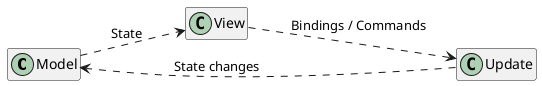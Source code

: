 @startuml
left to right direction
hide members

class Model
class View
class Update

Model ..> View : State
View ..> Update : Bindings / Commands
Update ..> Model : State changes
@enduml

